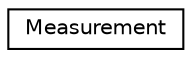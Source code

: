 digraph "Graphical Class Hierarchy"
{
 // LATEX_PDF_SIZE
  edge [fontname="Helvetica",fontsize="10",labelfontname="Helvetica",labelfontsize="10"];
  node [fontname="Helvetica",fontsize="10",shape=record];
  rankdir="LR";
  Node0 [label="Measurement",height=0.2,width=0.4,color="black", fillcolor="white", style="filled",URL="$structarm__compute_1_1test_1_1framework_1_1_measurement.xhtml",tooltip="Generic measurement that stores values as either double or long long int."];
}
